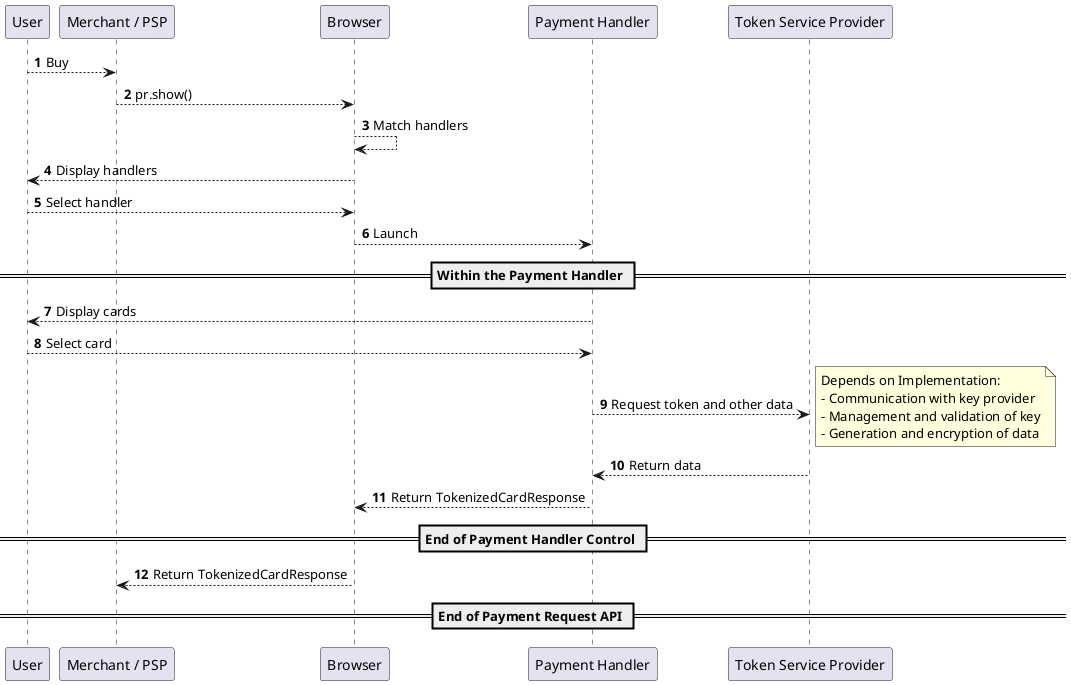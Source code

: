 @startuml
autonumber
Participant "User"  as user
Participant "Merchant / PSP"  as merchant
Participant "Browser"  as browser
Participant "Payment Handler" as handler
Participant "Token Service Provider" as tsp

user --> merchant : Buy
merchant --> browser : pr.show()
browser --> browser : Match handlers
browser --> user : Display handlers
user --> browser: Select handler
browser --> handler: Launch

== Within the Payment Handler ==
handler --> user : Display cards
user --> handler : Select card
handler --> tsp : Request token and other data
note right
Depends on Implementation:
- Communication with key provider
- Management and validation of key
- Generation and encryption of data
end note
tsp --> handler : Return data 
handler --> browser : Return TokenizedCardResponse
== End of Payment Handler Control ==
browser --> merchant : Return TokenizedCardResponse
== End of Payment Request API ==

@enduml
